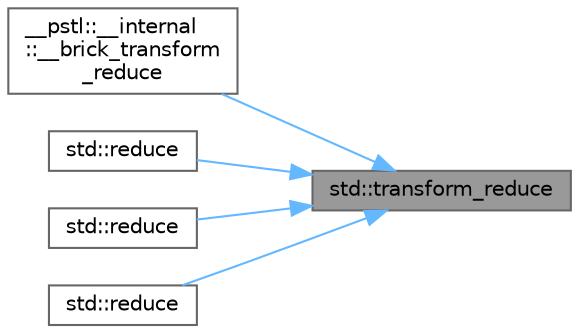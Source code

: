 digraph "std::transform_reduce"
{
 // LATEX_PDF_SIZE
  bgcolor="transparent";
  edge [fontname=Helvetica,fontsize=10,labelfontname=Helvetica,labelfontsize=10];
  node [fontname=Helvetica,fontsize=10,shape=box,height=0.2,width=0.4];
  rankdir="RL";
  Node1 [id="Node000001",label="std::transform_reduce",height=0.2,width=0.4,color="gray40", fillcolor="grey60", style="filled", fontcolor="black",tooltip=" "];
  Node1 -> Node2 [id="edge5_Node000001_Node000002",dir="back",color="steelblue1",style="solid",tooltip=" "];
  Node2 [id="Node000002",label="__pstl::__internal\l::__brick_transform\l_reduce",height=0.2,width=0.4,color="grey40", fillcolor="white", style="filled",URL="$namespace____pstl_1_1____internal.html#a12bc8c9b6562120eb8791b6862c72098",tooltip=" "];
  Node1 -> Node3 [id="edge6_Node000001_Node000003",dir="back",color="steelblue1",style="solid",tooltip=" "];
  Node3 [id="Node000003",label="std::reduce",height=0.2,width=0.4,color="grey40", fillcolor="white", style="filled",URL="$namespacestd.html#a272bfd867dce9fef5466c0b0505dde51",tooltip=" "];
  Node1 -> Node4 [id="edge7_Node000001_Node000004",dir="back",color="steelblue1",style="solid",tooltip=" "];
  Node4 [id="Node000004",label="std::reduce",height=0.2,width=0.4,color="grey40", fillcolor="white", style="filled",URL="$namespacestd.html#a05a85e0c93686270851eb8e1595f1736",tooltip=" "];
  Node1 -> Node5 [id="edge8_Node000001_Node000005",dir="back",color="steelblue1",style="solid",tooltip=" "];
  Node5 [id="Node000005",label="std::reduce",height=0.2,width=0.4,color="grey40", fillcolor="white", style="filled",URL="$namespacestd.html#a8b8d511ebd97a4d4753e9bf015f7d44d",tooltip=" "];
}
